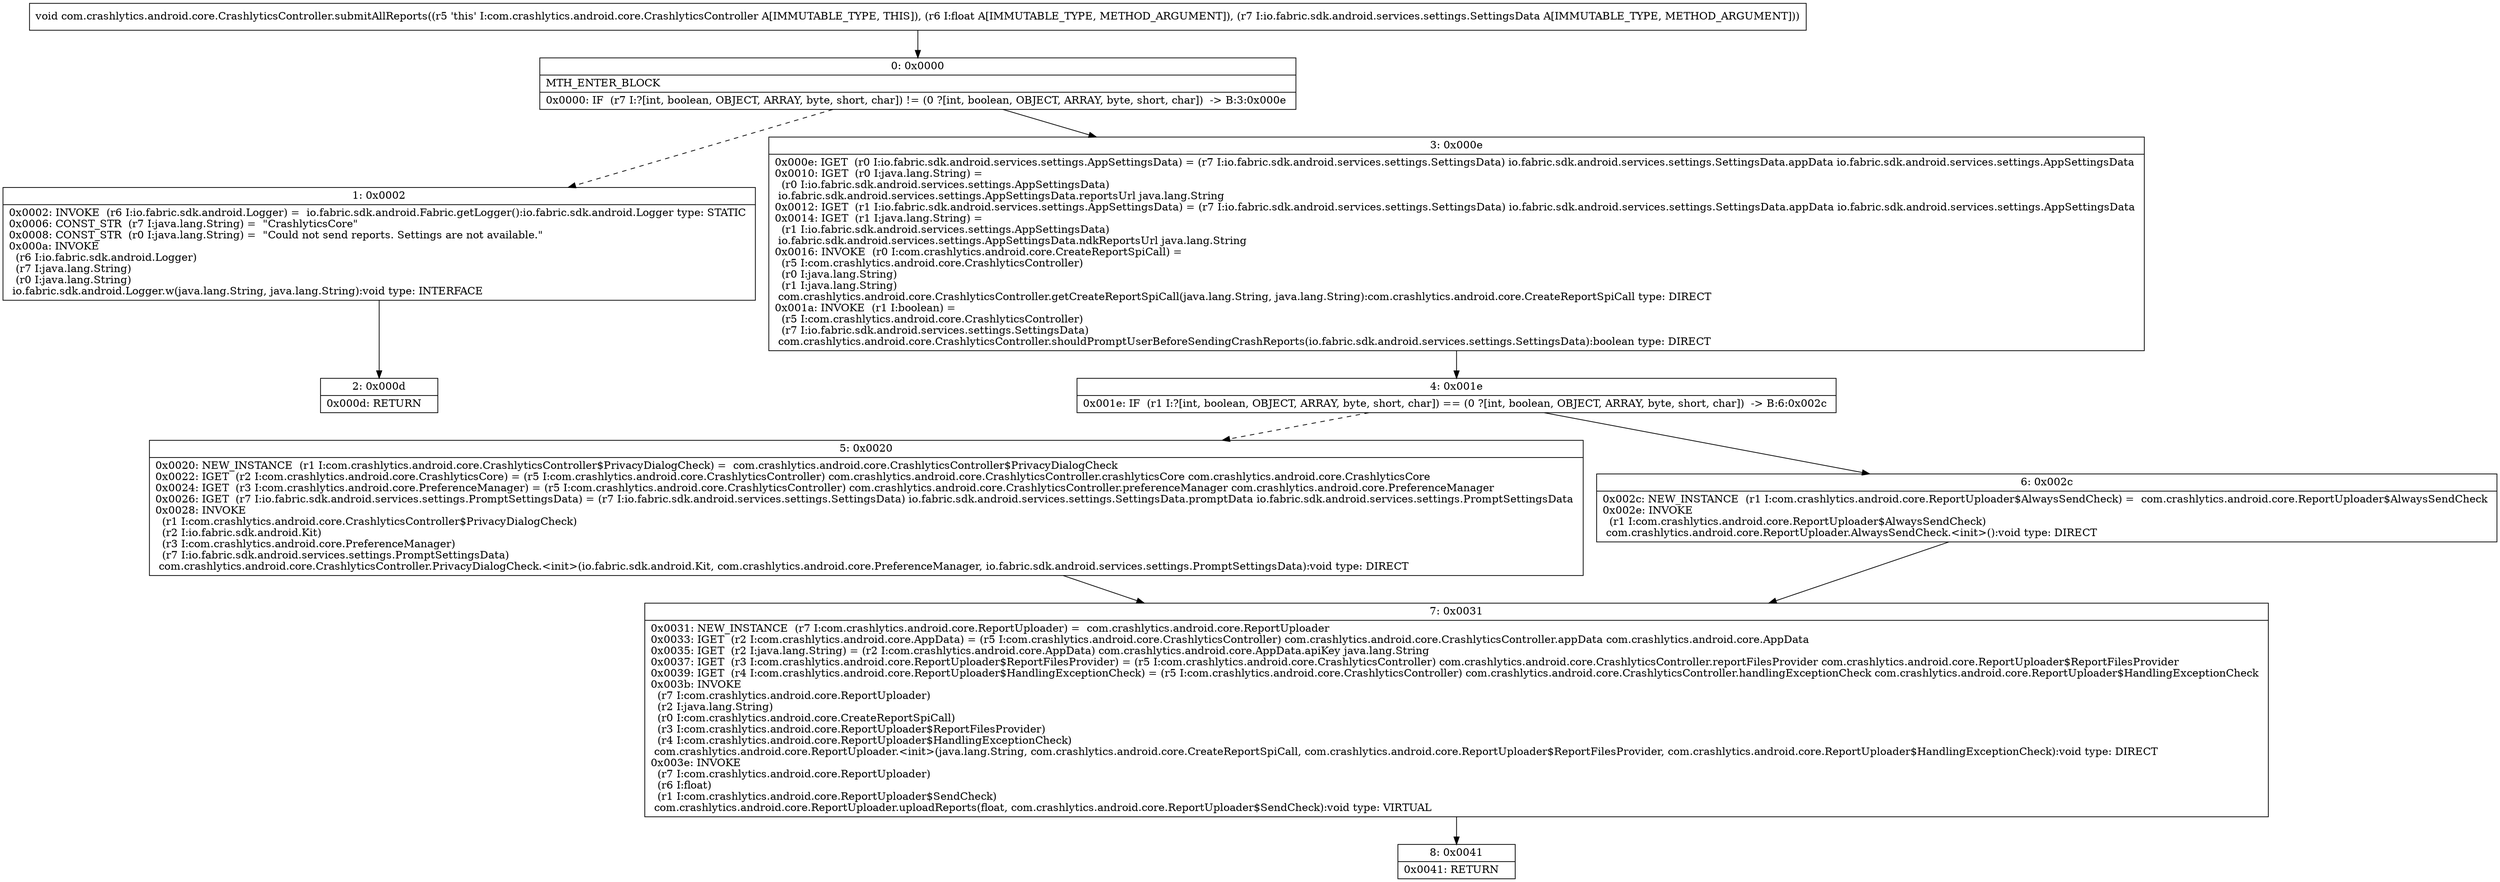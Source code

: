 digraph "CFG forcom.crashlytics.android.core.CrashlyticsController.submitAllReports(FLio\/fabric\/sdk\/android\/services\/settings\/SettingsData;)V" {
Node_0 [shape=record,label="{0\:\ 0x0000|MTH_ENTER_BLOCK\l|0x0000: IF  (r7 I:?[int, boolean, OBJECT, ARRAY, byte, short, char]) != (0 ?[int, boolean, OBJECT, ARRAY, byte, short, char])  \-\> B:3:0x000e \l}"];
Node_1 [shape=record,label="{1\:\ 0x0002|0x0002: INVOKE  (r6 I:io.fabric.sdk.android.Logger) =  io.fabric.sdk.android.Fabric.getLogger():io.fabric.sdk.android.Logger type: STATIC \l0x0006: CONST_STR  (r7 I:java.lang.String) =  \"CrashlyticsCore\" \l0x0008: CONST_STR  (r0 I:java.lang.String) =  \"Could not send reports. Settings are not available.\" \l0x000a: INVOKE  \l  (r6 I:io.fabric.sdk.android.Logger)\l  (r7 I:java.lang.String)\l  (r0 I:java.lang.String)\l io.fabric.sdk.android.Logger.w(java.lang.String, java.lang.String):void type: INTERFACE \l}"];
Node_2 [shape=record,label="{2\:\ 0x000d|0x000d: RETURN   \l}"];
Node_3 [shape=record,label="{3\:\ 0x000e|0x000e: IGET  (r0 I:io.fabric.sdk.android.services.settings.AppSettingsData) = (r7 I:io.fabric.sdk.android.services.settings.SettingsData) io.fabric.sdk.android.services.settings.SettingsData.appData io.fabric.sdk.android.services.settings.AppSettingsData \l0x0010: IGET  (r0 I:java.lang.String) = \l  (r0 I:io.fabric.sdk.android.services.settings.AppSettingsData)\l io.fabric.sdk.android.services.settings.AppSettingsData.reportsUrl java.lang.String \l0x0012: IGET  (r1 I:io.fabric.sdk.android.services.settings.AppSettingsData) = (r7 I:io.fabric.sdk.android.services.settings.SettingsData) io.fabric.sdk.android.services.settings.SettingsData.appData io.fabric.sdk.android.services.settings.AppSettingsData \l0x0014: IGET  (r1 I:java.lang.String) = \l  (r1 I:io.fabric.sdk.android.services.settings.AppSettingsData)\l io.fabric.sdk.android.services.settings.AppSettingsData.ndkReportsUrl java.lang.String \l0x0016: INVOKE  (r0 I:com.crashlytics.android.core.CreateReportSpiCall) = \l  (r5 I:com.crashlytics.android.core.CrashlyticsController)\l  (r0 I:java.lang.String)\l  (r1 I:java.lang.String)\l com.crashlytics.android.core.CrashlyticsController.getCreateReportSpiCall(java.lang.String, java.lang.String):com.crashlytics.android.core.CreateReportSpiCall type: DIRECT \l0x001a: INVOKE  (r1 I:boolean) = \l  (r5 I:com.crashlytics.android.core.CrashlyticsController)\l  (r7 I:io.fabric.sdk.android.services.settings.SettingsData)\l com.crashlytics.android.core.CrashlyticsController.shouldPromptUserBeforeSendingCrashReports(io.fabric.sdk.android.services.settings.SettingsData):boolean type: DIRECT \l}"];
Node_4 [shape=record,label="{4\:\ 0x001e|0x001e: IF  (r1 I:?[int, boolean, OBJECT, ARRAY, byte, short, char]) == (0 ?[int, boolean, OBJECT, ARRAY, byte, short, char])  \-\> B:6:0x002c \l}"];
Node_5 [shape=record,label="{5\:\ 0x0020|0x0020: NEW_INSTANCE  (r1 I:com.crashlytics.android.core.CrashlyticsController$PrivacyDialogCheck) =  com.crashlytics.android.core.CrashlyticsController$PrivacyDialogCheck \l0x0022: IGET  (r2 I:com.crashlytics.android.core.CrashlyticsCore) = (r5 I:com.crashlytics.android.core.CrashlyticsController) com.crashlytics.android.core.CrashlyticsController.crashlyticsCore com.crashlytics.android.core.CrashlyticsCore \l0x0024: IGET  (r3 I:com.crashlytics.android.core.PreferenceManager) = (r5 I:com.crashlytics.android.core.CrashlyticsController) com.crashlytics.android.core.CrashlyticsController.preferenceManager com.crashlytics.android.core.PreferenceManager \l0x0026: IGET  (r7 I:io.fabric.sdk.android.services.settings.PromptSettingsData) = (r7 I:io.fabric.sdk.android.services.settings.SettingsData) io.fabric.sdk.android.services.settings.SettingsData.promptData io.fabric.sdk.android.services.settings.PromptSettingsData \l0x0028: INVOKE  \l  (r1 I:com.crashlytics.android.core.CrashlyticsController$PrivacyDialogCheck)\l  (r2 I:io.fabric.sdk.android.Kit)\l  (r3 I:com.crashlytics.android.core.PreferenceManager)\l  (r7 I:io.fabric.sdk.android.services.settings.PromptSettingsData)\l com.crashlytics.android.core.CrashlyticsController.PrivacyDialogCheck.\<init\>(io.fabric.sdk.android.Kit, com.crashlytics.android.core.PreferenceManager, io.fabric.sdk.android.services.settings.PromptSettingsData):void type: DIRECT \l}"];
Node_6 [shape=record,label="{6\:\ 0x002c|0x002c: NEW_INSTANCE  (r1 I:com.crashlytics.android.core.ReportUploader$AlwaysSendCheck) =  com.crashlytics.android.core.ReportUploader$AlwaysSendCheck \l0x002e: INVOKE  \l  (r1 I:com.crashlytics.android.core.ReportUploader$AlwaysSendCheck)\l com.crashlytics.android.core.ReportUploader.AlwaysSendCheck.\<init\>():void type: DIRECT \l}"];
Node_7 [shape=record,label="{7\:\ 0x0031|0x0031: NEW_INSTANCE  (r7 I:com.crashlytics.android.core.ReportUploader) =  com.crashlytics.android.core.ReportUploader \l0x0033: IGET  (r2 I:com.crashlytics.android.core.AppData) = (r5 I:com.crashlytics.android.core.CrashlyticsController) com.crashlytics.android.core.CrashlyticsController.appData com.crashlytics.android.core.AppData \l0x0035: IGET  (r2 I:java.lang.String) = (r2 I:com.crashlytics.android.core.AppData) com.crashlytics.android.core.AppData.apiKey java.lang.String \l0x0037: IGET  (r3 I:com.crashlytics.android.core.ReportUploader$ReportFilesProvider) = (r5 I:com.crashlytics.android.core.CrashlyticsController) com.crashlytics.android.core.CrashlyticsController.reportFilesProvider com.crashlytics.android.core.ReportUploader$ReportFilesProvider \l0x0039: IGET  (r4 I:com.crashlytics.android.core.ReportUploader$HandlingExceptionCheck) = (r5 I:com.crashlytics.android.core.CrashlyticsController) com.crashlytics.android.core.CrashlyticsController.handlingExceptionCheck com.crashlytics.android.core.ReportUploader$HandlingExceptionCheck \l0x003b: INVOKE  \l  (r7 I:com.crashlytics.android.core.ReportUploader)\l  (r2 I:java.lang.String)\l  (r0 I:com.crashlytics.android.core.CreateReportSpiCall)\l  (r3 I:com.crashlytics.android.core.ReportUploader$ReportFilesProvider)\l  (r4 I:com.crashlytics.android.core.ReportUploader$HandlingExceptionCheck)\l com.crashlytics.android.core.ReportUploader.\<init\>(java.lang.String, com.crashlytics.android.core.CreateReportSpiCall, com.crashlytics.android.core.ReportUploader$ReportFilesProvider, com.crashlytics.android.core.ReportUploader$HandlingExceptionCheck):void type: DIRECT \l0x003e: INVOKE  \l  (r7 I:com.crashlytics.android.core.ReportUploader)\l  (r6 I:float)\l  (r1 I:com.crashlytics.android.core.ReportUploader$SendCheck)\l com.crashlytics.android.core.ReportUploader.uploadReports(float, com.crashlytics.android.core.ReportUploader$SendCheck):void type: VIRTUAL \l}"];
Node_8 [shape=record,label="{8\:\ 0x0041|0x0041: RETURN   \l}"];
MethodNode[shape=record,label="{void com.crashlytics.android.core.CrashlyticsController.submitAllReports((r5 'this' I:com.crashlytics.android.core.CrashlyticsController A[IMMUTABLE_TYPE, THIS]), (r6 I:float A[IMMUTABLE_TYPE, METHOD_ARGUMENT]), (r7 I:io.fabric.sdk.android.services.settings.SettingsData A[IMMUTABLE_TYPE, METHOD_ARGUMENT])) }"];
MethodNode -> Node_0;
Node_0 -> Node_1[style=dashed];
Node_0 -> Node_3;
Node_1 -> Node_2;
Node_3 -> Node_4;
Node_4 -> Node_5[style=dashed];
Node_4 -> Node_6;
Node_5 -> Node_7;
Node_6 -> Node_7;
Node_7 -> Node_8;
}


